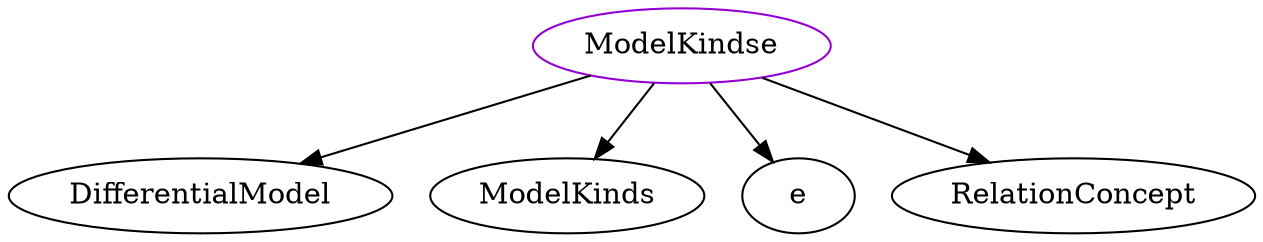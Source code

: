 digraph modelkindse{
ModelKindse	[shape=oval, color=darkviolet, label="ModelKindse"];
ModelKindse -> DifferentialModel;
ModelKindse -> ModelKinds;
ModelKindse -> e;
ModelKindse -> RelationConcept;
}

